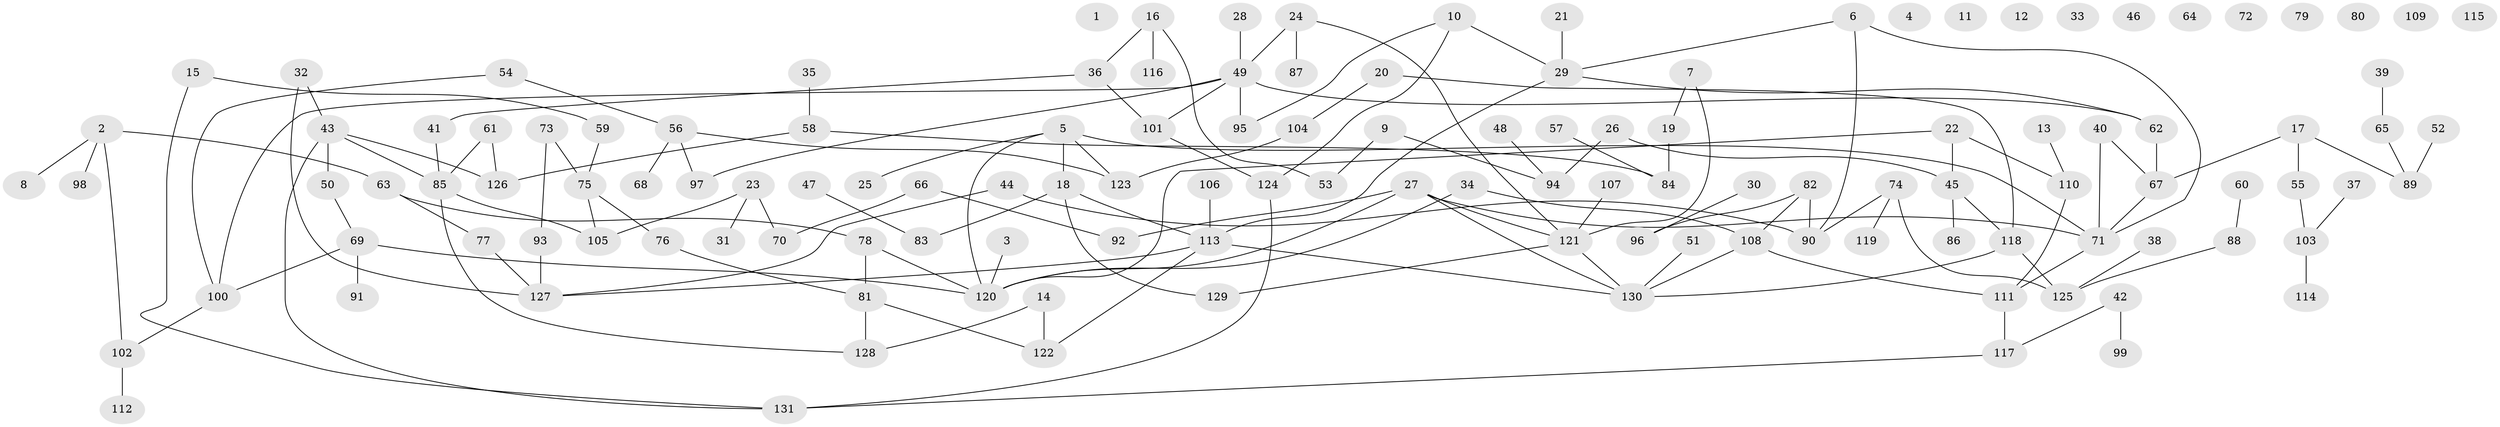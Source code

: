 // coarse degree distribution, {0: 0.23076923076923078, 1: 0.21153846153846154, 3: 0.1346153846153846, 4: 0.07692307692307693, 2: 0.19230769230769232, 7: 0.019230769230769232, 11: 0.038461538461538464, 6: 0.038461538461538464, 5: 0.057692307692307696}
// Generated by graph-tools (version 1.1) at 2025/43/03/04/25 21:43:19]
// undirected, 131 vertices, 155 edges
graph export_dot {
graph [start="1"]
  node [color=gray90,style=filled];
  1;
  2;
  3;
  4;
  5;
  6;
  7;
  8;
  9;
  10;
  11;
  12;
  13;
  14;
  15;
  16;
  17;
  18;
  19;
  20;
  21;
  22;
  23;
  24;
  25;
  26;
  27;
  28;
  29;
  30;
  31;
  32;
  33;
  34;
  35;
  36;
  37;
  38;
  39;
  40;
  41;
  42;
  43;
  44;
  45;
  46;
  47;
  48;
  49;
  50;
  51;
  52;
  53;
  54;
  55;
  56;
  57;
  58;
  59;
  60;
  61;
  62;
  63;
  64;
  65;
  66;
  67;
  68;
  69;
  70;
  71;
  72;
  73;
  74;
  75;
  76;
  77;
  78;
  79;
  80;
  81;
  82;
  83;
  84;
  85;
  86;
  87;
  88;
  89;
  90;
  91;
  92;
  93;
  94;
  95;
  96;
  97;
  98;
  99;
  100;
  101;
  102;
  103;
  104;
  105;
  106;
  107;
  108;
  109;
  110;
  111;
  112;
  113;
  114;
  115;
  116;
  117;
  118;
  119;
  120;
  121;
  122;
  123;
  124;
  125;
  126;
  127;
  128;
  129;
  130;
  131;
  2 -- 8;
  2 -- 63;
  2 -- 98;
  2 -- 102;
  3 -- 120;
  5 -- 18;
  5 -- 25;
  5 -- 71;
  5 -- 120;
  5 -- 123;
  6 -- 29;
  6 -- 71;
  6 -- 90;
  7 -- 19;
  7 -- 121;
  9 -- 53;
  9 -- 94;
  10 -- 29;
  10 -- 95;
  10 -- 124;
  13 -- 110;
  14 -- 122;
  14 -- 128;
  15 -- 59;
  15 -- 131;
  16 -- 36;
  16 -- 53;
  16 -- 116;
  17 -- 55;
  17 -- 67;
  17 -- 89;
  18 -- 83;
  18 -- 113;
  18 -- 129;
  19 -- 84;
  20 -- 104;
  20 -- 118;
  21 -- 29;
  22 -- 45;
  22 -- 110;
  22 -- 120;
  23 -- 31;
  23 -- 70;
  23 -- 105;
  24 -- 49;
  24 -- 87;
  24 -- 121;
  26 -- 45;
  26 -- 94;
  27 -- 71;
  27 -- 92;
  27 -- 120;
  27 -- 121;
  27 -- 130;
  28 -- 49;
  29 -- 62;
  29 -- 113;
  30 -- 96;
  32 -- 43;
  32 -- 127;
  34 -- 108;
  34 -- 120;
  35 -- 58;
  36 -- 41;
  36 -- 101;
  37 -- 103;
  38 -- 125;
  39 -- 65;
  40 -- 67;
  40 -- 71;
  41 -- 85;
  42 -- 99;
  42 -- 117;
  43 -- 50;
  43 -- 85;
  43 -- 126;
  43 -- 131;
  44 -- 90;
  44 -- 127;
  45 -- 86;
  45 -- 118;
  47 -- 83;
  48 -- 94;
  49 -- 62;
  49 -- 95;
  49 -- 97;
  49 -- 100;
  49 -- 101;
  50 -- 69;
  51 -- 130;
  52 -- 89;
  54 -- 56;
  54 -- 100;
  55 -- 103;
  56 -- 68;
  56 -- 97;
  56 -- 123;
  57 -- 84;
  58 -- 84;
  58 -- 126;
  59 -- 75;
  60 -- 88;
  61 -- 85;
  61 -- 126;
  62 -- 67;
  63 -- 77;
  63 -- 78;
  65 -- 89;
  66 -- 70;
  66 -- 92;
  67 -- 71;
  69 -- 91;
  69 -- 100;
  69 -- 120;
  71 -- 111;
  73 -- 75;
  73 -- 93;
  74 -- 90;
  74 -- 119;
  74 -- 125;
  75 -- 76;
  75 -- 105;
  76 -- 81;
  77 -- 127;
  78 -- 81;
  78 -- 120;
  81 -- 122;
  81 -- 128;
  82 -- 90;
  82 -- 96;
  82 -- 108;
  85 -- 105;
  85 -- 128;
  88 -- 125;
  93 -- 127;
  100 -- 102;
  101 -- 124;
  102 -- 112;
  103 -- 114;
  104 -- 123;
  106 -- 113;
  107 -- 121;
  108 -- 111;
  108 -- 130;
  110 -- 111;
  111 -- 117;
  113 -- 122;
  113 -- 127;
  113 -- 130;
  117 -- 131;
  118 -- 125;
  118 -- 130;
  121 -- 129;
  121 -- 130;
  124 -- 131;
}
